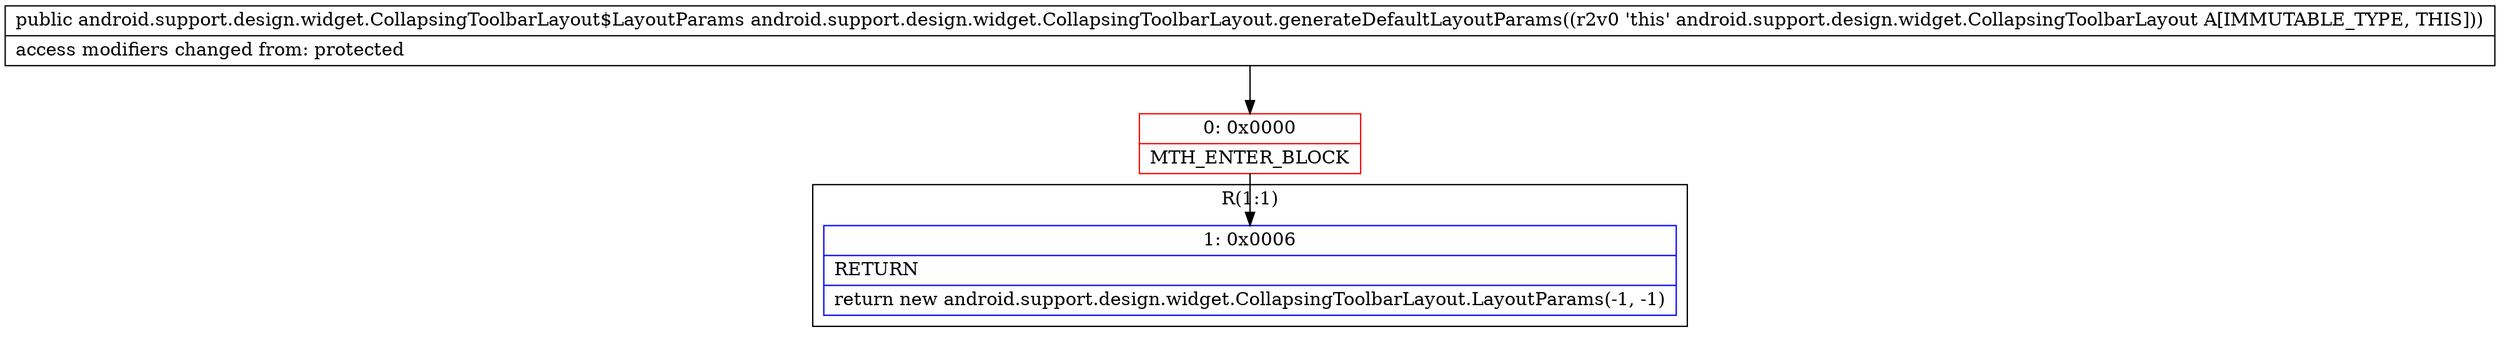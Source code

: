 digraph "CFG forandroid.support.design.widget.CollapsingToolbarLayout.generateDefaultLayoutParams()Landroid\/support\/design\/widget\/CollapsingToolbarLayout$LayoutParams;" {
subgraph cluster_Region_1437562814 {
label = "R(1:1)";
node [shape=record,color=blue];
Node_1 [shape=record,label="{1\:\ 0x0006|RETURN\l|return new android.support.design.widget.CollapsingToolbarLayout.LayoutParams(\-1, \-1)\l}"];
}
Node_0 [shape=record,color=red,label="{0\:\ 0x0000|MTH_ENTER_BLOCK\l}"];
MethodNode[shape=record,label="{public android.support.design.widget.CollapsingToolbarLayout$LayoutParams android.support.design.widget.CollapsingToolbarLayout.generateDefaultLayoutParams((r2v0 'this' android.support.design.widget.CollapsingToolbarLayout A[IMMUTABLE_TYPE, THIS]))  | access modifiers changed from: protected\l}"];
MethodNode -> Node_0;
Node_0 -> Node_1;
}

